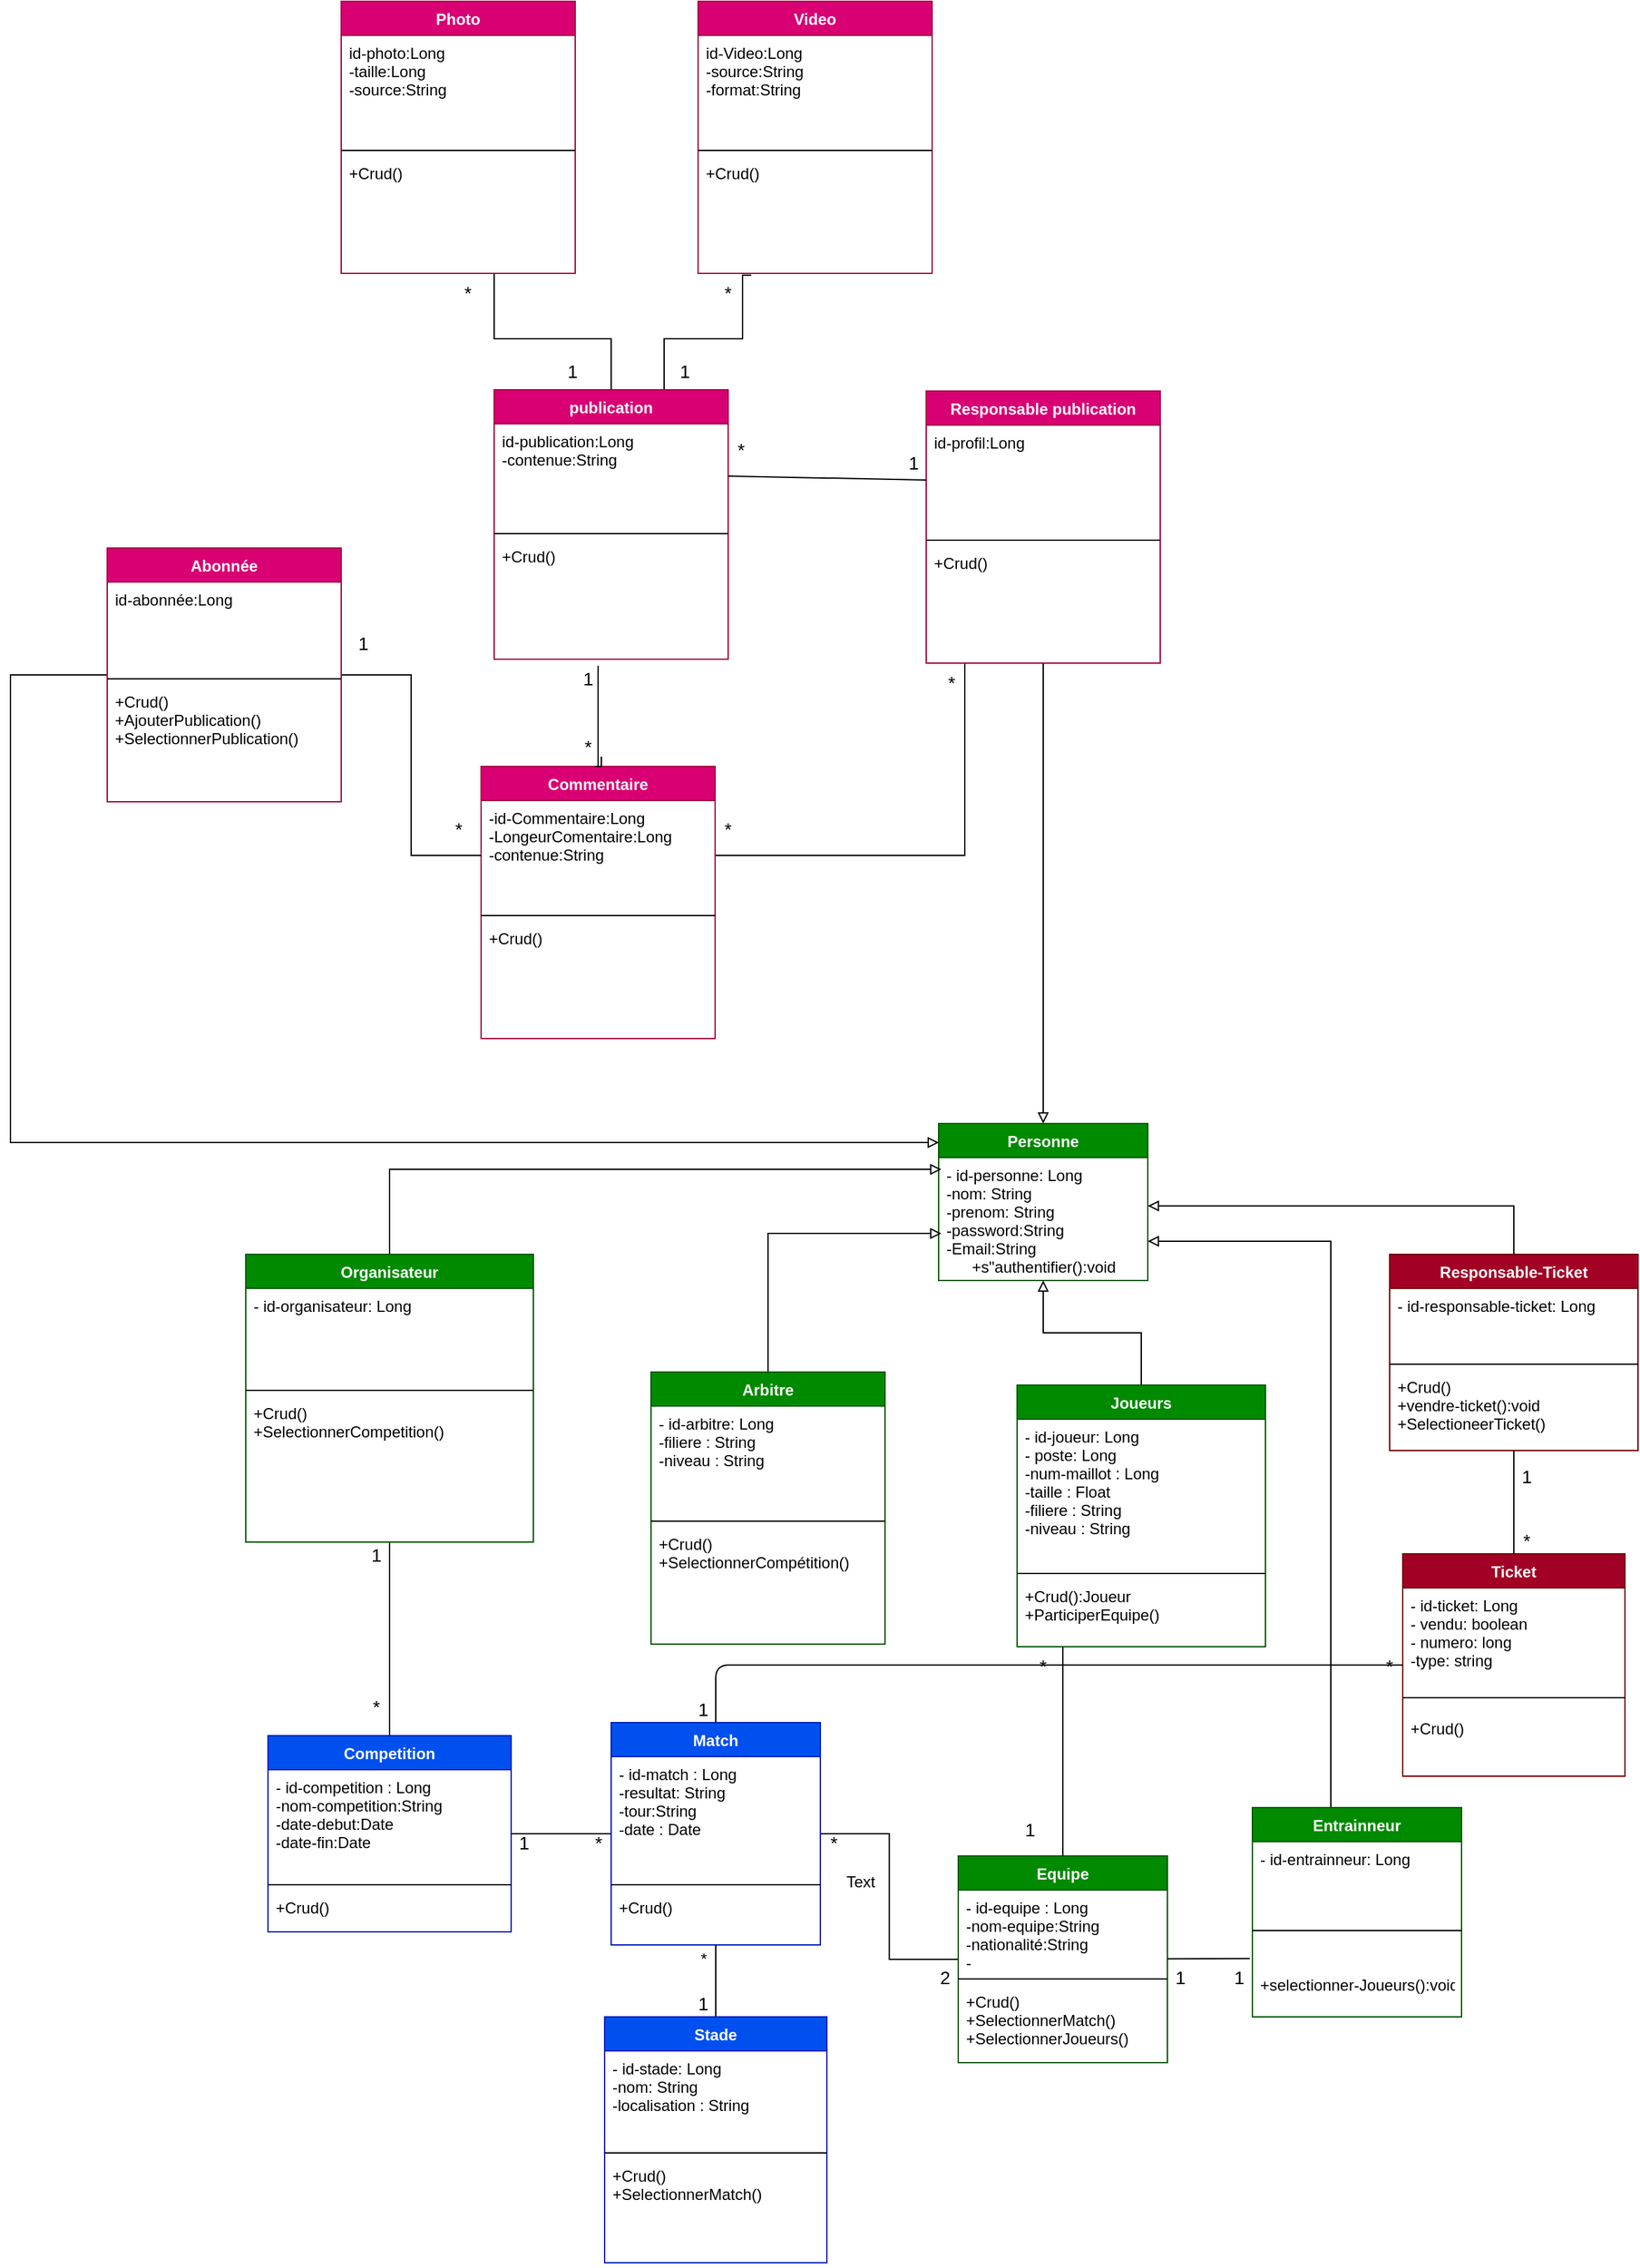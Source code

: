 <mxfile version="14.7.10" type="device" pages="2"><diagram id="0R8oDbsR7RouIfkPIy6a" name="Page-1"><mxGraphModel dx="1038" dy="1748" grid="1" gridSize="10" guides="1" tooltips="1" connect="1" arrows="1" fold="1" page="1" pageScale="1" pageWidth="827" pageHeight="1169" math="0" shadow="0"><root><mxCell id="0"/><mxCell id="1" parent="0"/><mxCell id="LgcSJFFWwLuW4FMPAhSL-1" value="Personne" style="swimlane;fontStyle=1;align=center;verticalAlign=top;childLayout=stackLayout;horizontal=1;startSize=26;horizontalStack=0;resizeParent=1;resizeParentMax=0;resizeLast=0;collapsible=1;marginBottom=0;fillColor=#008a00;strokeColor=#005700;fontColor=#ffffff;" parent="1" vertex="1"><mxGeometry x="960" y="650" width="160" height="120" as="geometry"/></mxCell><mxCell id="LgcSJFFWwLuW4FMPAhSL-2" value="- id-personne: Long&#10;-nom: String&#10;-prenom: String&#10;-password:String&#10;-Email:String" style="text;strokeColor=none;fillColor=none;align=left;verticalAlign=top;spacingLeft=4;spacingRight=4;overflow=hidden;rotatable=0;points=[[0,0.5],[1,0.5]];portConstraint=eastwest;" parent="LgcSJFFWwLuW4FMPAhSL-1" vertex="1"><mxGeometry y="26" width="160" height="74" as="geometry"/></mxCell><mxCell id="LgcSJFFWwLuW4FMPAhSL-3" value="+s&quot;authentifier():void" style="text;html=1;align=center;verticalAlign=middle;resizable=0;points=[];autosize=1;" parent="LgcSJFFWwLuW4FMPAhSL-1" vertex="1"><mxGeometry y="100" width="160" height="20" as="geometry"/></mxCell><mxCell id="LgcSJFFWwLuW4FMPAhSL-47" style="edgeStyle=orthogonalEdgeStyle;rounded=0;orthogonalLoop=1;jettySize=auto;html=1;exitX=0.5;exitY=0;exitDx=0;exitDy=0;endArrow=block;endFill=0;" parent="1" source="LgcSJFFWwLuW4FMPAhSL-5" target="LgcSJFFWwLuW4FMPAhSL-1" edge="1"><mxGeometry relative="1" as="geometry"/></mxCell><mxCell id="LgcSJFFWwLuW4FMPAhSL-5" value="Joueurs" style="swimlane;fontStyle=1;align=center;verticalAlign=top;childLayout=stackLayout;horizontal=1;startSize=26;horizontalStack=0;resizeParent=1;resizeParentMax=0;resizeLast=0;collapsible=1;marginBottom=0;fillColor=#008a00;strokeColor=#005700;fontColor=#ffffff;" parent="1" vertex="1"><mxGeometry x="1020" y="850" width="190" height="200" as="geometry"/></mxCell><mxCell id="LgcSJFFWwLuW4FMPAhSL-6" value="- id-joueur: Long&#10;- poste: Long&#10;-num-maillot : Long&#10;-taille : Float&#10;-filiere : String&#10;-niveau : String" style="text;strokeColor=none;fillColor=none;align=left;verticalAlign=top;spacingLeft=4;spacingRight=4;overflow=hidden;rotatable=0;points=[[0,0.5],[1,0.5]];portConstraint=eastwest;" parent="LgcSJFFWwLuW4FMPAhSL-5" vertex="1"><mxGeometry y="26" width="190" height="114" as="geometry"/></mxCell><mxCell id="LgcSJFFWwLuW4FMPAhSL-7" value="" style="line;strokeWidth=1;fillColor=none;align=left;verticalAlign=middle;spacingTop=-1;spacingLeft=3;spacingRight=3;rotatable=0;labelPosition=right;points=[];portConstraint=eastwest;" parent="LgcSJFFWwLuW4FMPAhSL-5" vertex="1"><mxGeometry y="140" width="190" height="8" as="geometry"/></mxCell><mxCell id="LgcSJFFWwLuW4FMPAhSL-8" value="+Crud():Joueur&#10;+ParticiperEquipe()" style="text;strokeColor=none;fillColor=none;align=left;verticalAlign=top;spacingLeft=4;spacingRight=4;overflow=hidden;rotatable=0;points=[[0,0.5],[1,0.5]];portConstraint=eastwest;" parent="LgcSJFFWwLuW4FMPAhSL-5" vertex="1"><mxGeometry y="148" width="190" height="52" as="geometry"/></mxCell><mxCell id="LgcSJFFWwLuW4FMPAhSL-55" style="edgeStyle=orthogonalEdgeStyle;rounded=0;orthogonalLoop=1;jettySize=auto;html=1;endArrow=none;endFill=0;" parent="1" source="LgcSJFFWwLuW4FMPAhSL-9" target="LgcSJFFWwLuW4FMPAhSL-13" edge="1"><mxGeometry relative="1" as="geometry"/></mxCell><mxCell id="LgcSJFFWwLuW4FMPAhSL-9" value="Equipe" style="swimlane;fontStyle=1;align=center;verticalAlign=top;childLayout=stackLayout;horizontal=1;startSize=26;horizontalStack=0;resizeParent=1;resizeParentMax=0;resizeLast=0;collapsible=1;marginBottom=0;fillColor=#008a00;strokeColor=#005700;fontColor=#ffffff;" parent="1" vertex="1"><mxGeometry x="975" y="1210" width="160" height="158" as="geometry"/></mxCell><mxCell id="LgcSJFFWwLuW4FMPAhSL-10" value="- id-equipe : Long&#10;-nom-equipe:String&#10;-nationalité:String&#10;-" style="text;strokeColor=none;fillColor=none;align=left;verticalAlign=top;spacingLeft=4;spacingRight=4;overflow=hidden;rotatable=0;points=[[0,0.5],[1,0.5]];portConstraint=eastwest;" parent="LgcSJFFWwLuW4FMPAhSL-9" vertex="1"><mxGeometry y="26" width="160" height="64" as="geometry"/></mxCell><mxCell id="LgcSJFFWwLuW4FMPAhSL-11" value="" style="line;strokeWidth=1;fillColor=none;align=left;verticalAlign=middle;spacingTop=-1;spacingLeft=3;spacingRight=3;rotatable=0;labelPosition=right;points=[];portConstraint=eastwest;" parent="LgcSJFFWwLuW4FMPAhSL-9" vertex="1"><mxGeometry y="90" width="160" height="8" as="geometry"/></mxCell><mxCell id="LgcSJFFWwLuW4FMPAhSL-12" value="+Crud()&#10;+SelectionnerMatch()&#10;+SelectionnerJoueurs()" style="text;strokeColor=none;fillColor=none;align=left;verticalAlign=top;spacingLeft=4;spacingRight=4;overflow=hidden;rotatable=0;points=[[0,0.5],[1,0.5]];portConstraint=eastwest;" parent="LgcSJFFWwLuW4FMPAhSL-9" vertex="1"><mxGeometry y="98" width="160" height="60" as="geometry"/></mxCell><mxCell id="LgcSJFFWwLuW4FMPAhSL-60" style="edgeStyle=none;rounded=0;orthogonalLoop=1;jettySize=auto;html=1;endArrow=none;endFill=0;" parent="1" source="LgcSJFFWwLuW4FMPAhSL-13" target="LgcSJFFWwLuW4FMPAhSL-17" edge="1"><mxGeometry relative="1" as="geometry"/></mxCell><mxCell id="LgcSJFFWwLuW4FMPAhSL-13" value="Match" style="swimlane;fontStyle=1;align=center;verticalAlign=top;childLayout=stackLayout;horizontal=1;startSize=26;horizontalStack=0;resizeParent=1;resizeParentMax=0;resizeLast=0;collapsible=1;marginBottom=0;fillColor=#0050ef;strokeColor=#001DBC;fontColor=#ffffff;" parent="1" vertex="1"><mxGeometry x="709.5" y="1108" width="160" height="170" as="geometry"/></mxCell><mxCell id="LgcSJFFWwLuW4FMPAhSL-14" value="- id-match : Long&#10;-resultat: String&#10;-tour:String&#10;-date : Date&#10;" style="text;strokeColor=none;fillColor=none;align=left;verticalAlign=top;spacingLeft=4;spacingRight=4;overflow=hidden;rotatable=0;points=[[0,0.5],[1,0.5]];portConstraint=eastwest;" parent="LgcSJFFWwLuW4FMPAhSL-13" vertex="1"><mxGeometry y="26" width="160" height="94" as="geometry"/></mxCell><mxCell id="LgcSJFFWwLuW4FMPAhSL-15" value="" style="line;strokeWidth=1;fillColor=none;align=left;verticalAlign=middle;spacingTop=-1;spacingLeft=3;spacingRight=3;rotatable=0;labelPosition=right;points=[];portConstraint=eastwest;" parent="LgcSJFFWwLuW4FMPAhSL-13" vertex="1"><mxGeometry y="120" width="160" height="8" as="geometry"/></mxCell><mxCell id="LgcSJFFWwLuW4FMPAhSL-16" value="+Crud()" style="text;strokeColor=none;fillColor=none;align=left;verticalAlign=top;spacingLeft=4;spacingRight=4;overflow=hidden;rotatable=0;points=[[0,0.5],[1,0.5]];portConstraint=eastwest;" parent="LgcSJFFWwLuW4FMPAhSL-13" vertex="1"><mxGeometry y="128" width="160" height="42" as="geometry"/></mxCell><mxCell id="LgcSJFFWwLuW4FMPAhSL-59" style="edgeStyle=none;rounded=0;orthogonalLoop=1;jettySize=auto;html=1;endArrow=none;endFill=0;" parent="1" source="LgcSJFFWwLuW4FMPAhSL-17" target="LgcSJFFWwLuW4FMPAhSL-25" edge="1"><mxGeometry relative="1" as="geometry"/></mxCell><mxCell id="LgcSJFFWwLuW4FMPAhSL-17" value="Competition" style="swimlane;fontStyle=1;align=center;verticalAlign=top;childLayout=stackLayout;horizontal=1;startSize=26;horizontalStack=0;resizeParent=1;resizeParentMax=0;resizeLast=0;collapsible=1;marginBottom=0;fillColor=#0050ef;strokeColor=#001DBC;fontColor=#ffffff;" parent="1" vertex="1"><mxGeometry x="447" y="1118" width="186" height="150" as="geometry"/></mxCell><mxCell id="LgcSJFFWwLuW4FMPAhSL-18" value="- id-competition : Long&#10;-nom-competition:String&#10;-date-debut:Date&#10;-date-fin:Date" style="text;strokeColor=none;fillColor=none;align=left;verticalAlign=top;spacingLeft=4;spacingRight=4;overflow=hidden;rotatable=0;points=[[0,0.5],[1,0.5]];portConstraint=eastwest;" parent="LgcSJFFWwLuW4FMPAhSL-17" vertex="1"><mxGeometry y="26" width="186" height="84" as="geometry"/></mxCell><mxCell id="LgcSJFFWwLuW4FMPAhSL-19" value="" style="line;strokeWidth=1;fillColor=none;align=left;verticalAlign=middle;spacingTop=-1;spacingLeft=3;spacingRight=3;rotatable=0;labelPosition=right;points=[];portConstraint=eastwest;" parent="LgcSJFFWwLuW4FMPAhSL-17" vertex="1"><mxGeometry y="110" width="186" height="8" as="geometry"/></mxCell><mxCell id="LgcSJFFWwLuW4FMPAhSL-20" value="+Crud()" style="text;strokeColor=none;fillColor=none;align=left;verticalAlign=top;spacingLeft=4;spacingRight=4;overflow=hidden;rotatable=0;points=[[0,0.5],[1,0.5]];portConstraint=eastwest;" parent="LgcSJFFWwLuW4FMPAhSL-17" vertex="1"><mxGeometry y="118" width="186" height="32" as="geometry"/></mxCell><mxCell id="LgcSJFFWwLuW4FMPAhSL-57" style="edgeStyle=orthogonalEdgeStyle;rounded=0;orthogonalLoop=1;jettySize=auto;html=1;endArrow=block;endFill=0;" parent="1" source="LgcSJFFWwLuW4FMPAhSL-21" target="LgcSJFFWwLuW4FMPAhSL-1" edge="1"><mxGeometry relative="1" as="geometry"><Array as="points"><mxPoint x="1260" y="740"/></Array></mxGeometry></mxCell><mxCell id="LgcSJFFWwLuW4FMPAhSL-58" style="rounded=0;orthogonalLoop=1;jettySize=auto;html=1;endArrow=none;endFill=0;exitX=-0.012;exitY=0.143;exitDx=0;exitDy=0;exitPerimeter=0;" parent="1" source="LgcSJFFWwLuW4FMPAhSL-24" target="LgcSJFFWwLuW4FMPAhSL-9" edge="1"><mxGeometry relative="1" as="geometry"/></mxCell><mxCell id="LgcSJFFWwLuW4FMPAhSL-21" value="Entrainneur" style="swimlane;fontStyle=1;align=center;verticalAlign=top;childLayout=stackLayout;horizontal=1;startSize=26;horizontalStack=0;resizeParent=1;resizeParentMax=0;resizeLast=0;collapsible=1;marginBottom=0;fillColor=#008a00;strokeColor=#005700;fontColor=#ffffff;" parent="1" vertex="1"><mxGeometry x="1200" y="1173" width="160" height="160" as="geometry"/></mxCell><mxCell id="LgcSJFFWwLuW4FMPAhSL-22" value="- id-entrainneur: Long" style="text;align=left;verticalAlign=top;spacingLeft=4;spacingRight=4;overflow=hidden;rotatable=0;points=[[0,0.5],[1,0.5]];portConstraint=eastwest;" parent="LgcSJFFWwLuW4FMPAhSL-21" vertex="1"><mxGeometry y="26" width="160" height="54" as="geometry"/></mxCell><mxCell id="LgcSJFFWwLuW4FMPAhSL-23" value="" style="line;strokeWidth=1;fillColor=none;align=left;verticalAlign=middle;spacingTop=-1;spacingLeft=3;spacingRight=3;rotatable=0;labelPosition=right;points=[];portConstraint=eastwest;" parent="LgcSJFFWwLuW4FMPAhSL-21" vertex="1"><mxGeometry y="80" width="160" height="28" as="geometry"/></mxCell><mxCell id="LgcSJFFWwLuW4FMPAhSL-24" value="&#10;+selectionner-Joueurs():void&#10;" style="text;strokeColor=none;fillColor=none;align=left;verticalAlign=top;spacingLeft=4;spacingRight=4;overflow=hidden;rotatable=0;points=[[0,0.5],[1,0.5]];portConstraint=eastwest;" parent="LgcSJFFWwLuW4FMPAhSL-21" vertex="1"><mxGeometry y="108" width="160" height="52" as="geometry"/></mxCell><mxCell id="LgcSJFFWwLuW4FMPAhSL-51" style="edgeStyle=orthogonalEdgeStyle;rounded=0;orthogonalLoop=1;jettySize=auto;html=1;entryX=0.013;entryY=0.122;entryDx=0;entryDy=0;entryPerimeter=0;endArrow=block;endFill=0;" parent="1" source="LgcSJFFWwLuW4FMPAhSL-25" target="LgcSJFFWwLuW4FMPAhSL-2" edge="1"><mxGeometry relative="1" as="geometry"><Array as="points"><mxPoint x="540" y="685"/></Array></mxGeometry></mxCell><mxCell id="LgcSJFFWwLuW4FMPAhSL-25" value="Organisateur" style="swimlane;fontStyle=1;align=center;verticalAlign=top;childLayout=stackLayout;horizontal=1;startSize=26;horizontalStack=0;resizeParent=1;resizeParentMax=0;resizeLast=0;collapsible=1;marginBottom=0;fillColor=#008a00;strokeColor=#005700;fontColor=#ffffff;" parent="1" vertex="1"><mxGeometry x="430" y="750" width="220" height="220" as="geometry"/></mxCell><mxCell id="LgcSJFFWwLuW4FMPAhSL-26" value="- id-organisateur: Long&#10;" style="text;strokeColor=none;fillColor=none;align=left;verticalAlign=top;spacingLeft=4;spacingRight=4;overflow=hidden;rotatable=0;points=[[0,0.5],[1,0.5]];portConstraint=eastwest;" parent="LgcSJFFWwLuW4FMPAhSL-25" vertex="1"><mxGeometry y="26" width="220" height="74" as="geometry"/></mxCell><mxCell id="LgcSJFFWwLuW4FMPAhSL-27" value="" style="line;strokeWidth=1;fillColor=none;align=left;verticalAlign=middle;spacingTop=-1;spacingLeft=3;spacingRight=3;rotatable=0;labelPosition=right;points=[];portConstraint=eastwest;" parent="LgcSJFFWwLuW4FMPAhSL-25" vertex="1"><mxGeometry y="100" width="220" height="8" as="geometry"/></mxCell><mxCell id="LgcSJFFWwLuW4FMPAhSL-28" value="+Crud()&#10;+SelectionnerCompetition()" style="text;strokeColor=none;fillColor=none;align=left;verticalAlign=top;spacingLeft=4;spacingRight=4;overflow=hidden;rotatable=0;points=[[0,0.5],[1,0.5]];portConstraint=eastwest;" parent="LgcSJFFWwLuW4FMPAhSL-25" vertex="1"><mxGeometry y="108" width="220" height="112" as="geometry"/></mxCell><mxCell id="LgcSJFFWwLuW4FMPAhSL-50" style="edgeStyle=orthogonalEdgeStyle;rounded=0;orthogonalLoop=1;jettySize=auto;html=1;entryX=0.013;entryY=0.784;entryDx=0;entryDy=0;entryPerimeter=0;endArrow=block;endFill=0;" parent="1" source="LgcSJFFWwLuW4FMPAhSL-29" target="LgcSJFFWwLuW4FMPAhSL-2" edge="1"><mxGeometry relative="1" as="geometry"/></mxCell><mxCell id="LgcSJFFWwLuW4FMPAhSL-29" value="Arbitre" style="swimlane;fontStyle=1;align=center;verticalAlign=top;childLayout=stackLayout;horizontal=1;startSize=26;horizontalStack=0;resizeParent=1;resizeParentMax=0;resizeLast=0;collapsible=1;marginBottom=0;fillColor=#008a00;strokeColor=#005700;fontColor=#ffffff;" parent="1" vertex="1"><mxGeometry x="740" y="840" width="179" height="208" as="geometry"/></mxCell><mxCell id="LgcSJFFWwLuW4FMPAhSL-30" value="- id-arbitre: Long&#10;-filiere : String&#10;-niveau : String&#10;" style="text;strokeColor=none;fillColor=none;align=left;verticalAlign=top;spacingLeft=4;spacingRight=4;overflow=hidden;rotatable=0;points=[[0,0.5],[1,0.5]];portConstraint=eastwest;" parent="LgcSJFFWwLuW4FMPAhSL-29" vertex="1"><mxGeometry y="26" width="179" height="84" as="geometry"/></mxCell><mxCell id="LgcSJFFWwLuW4FMPAhSL-31" value="" style="line;strokeWidth=1;fillColor=none;align=left;verticalAlign=middle;spacingTop=-1;spacingLeft=3;spacingRight=3;rotatable=0;labelPosition=right;points=[];portConstraint=eastwest;" parent="LgcSJFFWwLuW4FMPAhSL-29" vertex="1"><mxGeometry y="110" width="179" height="8" as="geometry"/></mxCell><mxCell id="LgcSJFFWwLuW4FMPAhSL-32" value="+Crud()&#10;+SelectionnerCompétition()" style="text;strokeColor=none;fillColor=none;align=left;verticalAlign=top;spacingLeft=4;spacingRight=4;overflow=hidden;rotatable=0;points=[[0,0.5],[1,0.5]];portConstraint=eastwest;" parent="LgcSJFFWwLuW4FMPAhSL-29" vertex="1"><mxGeometry y="118" width="179" height="90" as="geometry"/></mxCell><mxCell id="LgcSJFFWwLuW4FMPAhSL-56" style="edgeStyle=orthogonalEdgeStyle;rounded=0;orthogonalLoop=1;jettySize=auto;html=1;endArrow=none;endFill=0;" parent="1" source="LgcSJFFWwLuW4FMPAhSL-33" target="LgcSJFFWwLuW4FMPAhSL-13" edge="1"><mxGeometry relative="1" as="geometry"/></mxCell><mxCell id="LgcSJFFWwLuW4FMPAhSL-33" value="Stade" style="swimlane;fontStyle=1;align=center;verticalAlign=top;childLayout=stackLayout;horizontal=1;startSize=26;horizontalStack=0;resizeParent=1;resizeParentMax=0;resizeLast=0;collapsible=1;marginBottom=0;fillColor=#0050ef;strokeColor=#001DBC;fontColor=#ffffff;" parent="1" vertex="1"><mxGeometry x="704.5" y="1333" width="170" height="188" as="geometry"/></mxCell><mxCell id="LgcSJFFWwLuW4FMPAhSL-34" value="- id-stade: Long&#10;-nom: String&#10;-localisation : String&#10;" style="text;strokeColor=none;fillColor=none;align=left;verticalAlign=top;spacingLeft=4;spacingRight=4;overflow=hidden;rotatable=0;points=[[0,0.5],[1,0.5]];portConstraint=eastwest;" parent="LgcSJFFWwLuW4FMPAhSL-33" vertex="1"><mxGeometry y="26" width="170" height="74" as="geometry"/></mxCell><mxCell id="LgcSJFFWwLuW4FMPAhSL-35" value="" style="line;strokeWidth=1;fillColor=none;align=left;verticalAlign=middle;spacingTop=-1;spacingLeft=3;spacingRight=3;rotatable=0;labelPosition=right;points=[];portConstraint=eastwest;" parent="LgcSJFFWwLuW4FMPAhSL-33" vertex="1"><mxGeometry y="100" width="170" height="8" as="geometry"/></mxCell><mxCell id="LgcSJFFWwLuW4FMPAhSL-36" value="+Crud()&#10;+SelectionnerMatch()" style="text;strokeColor=none;fillColor=none;align=left;verticalAlign=top;spacingLeft=4;spacingRight=4;overflow=hidden;rotatable=0;points=[[0,0.5],[1,0.5]];portConstraint=eastwest;" parent="LgcSJFFWwLuW4FMPAhSL-33" vertex="1"><mxGeometry y="108" width="170" height="80" as="geometry"/></mxCell><mxCell id="LgcSJFFWwLuW4FMPAhSL-49" style="edgeStyle=orthogonalEdgeStyle;rounded=0;orthogonalLoop=1;jettySize=auto;html=1;endArrow=block;endFill=0;entryX=1;entryY=0.5;entryDx=0;entryDy=0;" parent="1" source="LgcSJFFWwLuW4FMPAhSL-37" target="LgcSJFFWwLuW4FMPAhSL-2" edge="1"><mxGeometry relative="1" as="geometry"><mxPoint x="1260" y="710" as="targetPoint"/><Array as="points"><mxPoint x="1400" y="713"/></Array></mxGeometry></mxCell><mxCell id="LgcSJFFWwLuW4FMPAhSL-37" value="Responsable-Ticket" style="swimlane;fontStyle=1;align=center;verticalAlign=top;childLayout=stackLayout;horizontal=1;startSize=26;horizontalStack=0;resizeParent=1;resizeParentMax=0;resizeLast=0;collapsible=1;marginBottom=0;fillColor=#a20025;strokeColor=#6F0000;fontColor=#ffffff;" parent="1" vertex="1"><mxGeometry x="1305" y="750" width="190" height="150" as="geometry"/></mxCell><mxCell id="LgcSJFFWwLuW4FMPAhSL-38" value="- id-responsable-ticket: Long&#10;" style="text;strokeColor=none;fillColor=none;align=left;verticalAlign=top;spacingLeft=4;spacingRight=4;overflow=hidden;rotatable=0;points=[[0,0.5],[1,0.5]];portConstraint=eastwest;" parent="LgcSJFFWwLuW4FMPAhSL-37" vertex="1"><mxGeometry y="26" width="190" height="54" as="geometry"/></mxCell><mxCell id="LgcSJFFWwLuW4FMPAhSL-39" value="" style="line;strokeWidth=1;fillColor=none;align=left;verticalAlign=middle;spacingTop=-1;spacingLeft=3;spacingRight=3;rotatable=0;labelPosition=right;points=[];portConstraint=eastwest;" parent="LgcSJFFWwLuW4FMPAhSL-37" vertex="1"><mxGeometry y="80" width="190" height="8" as="geometry"/></mxCell><mxCell id="LgcSJFFWwLuW4FMPAhSL-40" value="+Crud()&#10;+vendre-ticket():void&#10;+SelectioneerTicket()" style="text;strokeColor=none;fillColor=none;align=left;verticalAlign=top;spacingLeft=4;spacingRight=4;overflow=hidden;rotatable=0;points=[[0,0.5],[1,0.5]];portConstraint=eastwest;" parent="LgcSJFFWwLuW4FMPAhSL-37" vertex="1"><mxGeometry y="88" width="190" height="62" as="geometry"/></mxCell><mxCell id="LgcSJFFWwLuW4FMPAhSL-41" value="Ticket" style="swimlane;fontStyle=1;align=center;verticalAlign=top;childLayout=stackLayout;horizontal=1;startSize=26;horizontalStack=0;resizeParent=1;resizeParentMax=0;resizeLast=0;collapsible=1;marginBottom=0;fillColor=#a20025;strokeColor=#6F0000;fontColor=#ffffff;" parent="1" vertex="1"><mxGeometry x="1315" y="979" width="170" height="170" as="geometry"/></mxCell><mxCell id="LgcSJFFWwLuW4FMPAhSL-42" value="- id-ticket: Long&#10;- vendu: boolean&#10;- numero: long&#10;-type: string&#10;" style="text;strokeColor=none;fillColor=none;align=left;verticalAlign=top;spacingLeft=4;spacingRight=4;overflow=hidden;rotatable=0;points=[[0,0.5],[1,0.5]];portConstraint=eastwest;" parent="LgcSJFFWwLuW4FMPAhSL-41" vertex="1"><mxGeometry y="26" width="170" height="74" as="geometry"/></mxCell><mxCell id="LgcSJFFWwLuW4FMPAhSL-43" value="" style="line;strokeWidth=1;fillColor=none;align=left;verticalAlign=middle;spacingTop=-1;spacingLeft=3;spacingRight=3;rotatable=0;labelPosition=right;points=[];portConstraint=eastwest;" parent="LgcSJFFWwLuW4FMPAhSL-41" vertex="1"><mxGeometry y="100" width="170" height="20" as="geometry"/></mxCell><mxCell id="LgcSJFFWwLuW4FMPAhSL-44" value="+Crud()" style="text;strokeColor=none;fillColor=none;align=left;verticalAlign=top;spacingLeft=4;spacingRight=4;overflow=hidden;rotatable=0;points=[[0,0.5],[1,0.5]];portConstraint=eastwest;" parent="LgcSJFFWwLuW4FMPAhSL-41" vertex="1"><mxGeometry y="120" width="170" height="50" as="geometry"/></mxCell><mxCell id="LgcSJFFWwLuW4FMPAhSL-53" value="" style="endArrow=none;html=1;entryX=0.5;entryY=0;entryDx=0;entryDy=0;" parent="1" source="LgcSJFFWwLuW4FMPAhSL-37" target="LgcSJFFWwLuW4FMPAhSL-41" edge="1"><mxGeometry width="50" height="50" relative="1" as="geometry"><mxPoint x="1080" y="1020" as="sourcePoint"/><mxPoint x="1130" y="970" as="targetPoint"/><Array as="points"/></mxGeometry></mxCell><mxCell id="LgcSJFFWwLuW4FMPAhSL-54" value="" style="endArrow=none;html=1;exitX=0.5;exitY=0;exitDx=0;exitDy=0;edgeStyle=orthogonalEdgeStyle;" parent="1" source="LgcSJFFWwLuW4FMPAhSL-13" target="LgcSJFFWwLuW4FMPAhSL-41" edge="1"><mxGeometry width="50" height="50" relative="1" as="geometry"><mxPoint x="1080" y="1120" as="sourcePoint"/><mxPoint x="1130" y="1070" as="targetPoint"/></mxGeometry></mxCell><mxCell id="IPeAZgbq9zsPbRp3G20H-5" style="edgeStyle=orthogonalEdgeStyle;rounded=0;orthogonalLoop=1;jettySize=auto;html=1;exitX=1;exitY=0.5;exitDx=0;exitDy=0;" parent="1" source="LgcSJFFWwLuW4FMPAhSL-61" edge="1"><mxGeometry relative="1" as="geometry"><mxPoint x="1420" y="920" as="targetPoint"/></mxGeometry></mxCell><mxCell id="LgcSJFFWwLuW4FMPAhSL-61" value="&lt;font style=&quot;font-size: 14px&quot;&gt;1&lt;/font&gt;" style="text;html=1;strokeColor=none;fillColor=none;align=center;verticalAlign=middle;whiteSpace=wrap;rounded=0;" parent="1" vertex="1"><mxGeometry x="1400" y="910" width="20" height="20" as="geometry"/></mxCell><mxCell id="LgcSJFFWwLuW4FMPAhSL-63" value="&lt;font style=&quot;font-size: 14px&quot;&gt;*&lt;/font&gt;" style="text;html=1;strokeColor=none;fillColor=none;align=center;verticalAlign=middle;whiteSpace=wrap;rounded=0;" parent="1" vertex="1"><mxGeometry x="1400" y="959" width="20" height="20" as="geometry"/></mxCell><mxCell id="LgcSJFFWwLuW4FMPAhSL-64" value="&lt;font style=&quot;font-size: 14px&quot;&gt;*&lt;/font&gt;" style="text;html=1;strokeColor=none;fillColor=none;align=center;verticalAlign=middle;whiteSpace=wrap;rounded=0;" parent="1" vertex="1"><mxGeometry x="1295" y="1055" width="20" height="20" as="geometry"/></mxCell><mxCell id="LgcSJFFWwLuW4FMPAhSL-65" value="&lt;font style=&quot;font-size: 14px&quot;&gt;1&lt;/font&gt;" style="text;html=1;strokeColor=none;fillColor=none;align=center;verticalAlign=middle;whiteSpace=wrap;rounded=0;" parent="1" vertex="1"><mxGeometry x="770" y="1088" width="20" height="20" as="geometry"/></mxCell><mxCell id="LgcSJFFWwLuW4FMPAhSL-66" value="&lt;font style=&quot;font-size: 14px&quot;&gt;1&lt;/font&gt;" style="text;html=1;strokeColor=none;fillColor=none;align=center;verticalAlign=middle;whiteSpace=wrap;rounded=0;" parent="1" vertex="1"><mxGeometry x="1135" y="1293" width="20" height="20" as="geometry"/></mxCell><mxCell id="LgcSJFFWwLuW4FMPAhSL-67" value="&lt;font style=&quot;font-size: 14px&quot;&gt;1&lt;/font&gt;" style="text;html=1;strokeColor=none;fillColor=none;align=center;verticalAlign=middle;whiteSpace=wrap;rounded=0;" parent="1" vertex="1"><mxGeometry x="1180" y="1293" width="20" height="20" as="geometry"/></mxCell><mxCell id="LgcSJFFWwLuW4FMPAhSL-68" value="&lt;font style=&quot;font-size: 14px&quot;&gt;2&lt;/font&gt;" style="text;html=1;strokeColor=none;fillColor=none;align=center;verticalAlign=middle;whiteSpace=wrap;rounded=0;" parent="1" vertex="1"><mxGeometry x="955" y="1293" width="20" height="20" as="geometry"/></mxCell><mxCell id="LgcSJFFWwLuW4FMPAhSL-69" value="&lt;font style=&quot;font-size: 14px&quot;&gt;*&lt;/font&gt;" style="text;html=1;strokeColor=none;fillColor=none;align=center;verticalAlign=middle;whiteSpace=wrap;rounded=0;" parent="1" vertex="1"><mxGeometry x="869.5" y="1190" width="20" height="20" as="geometry"/></mxCell><mxCell id="LgcSJFFWwLuW4FMPAhSL-70" value="&lt;font style=&quot;font-size: 14px&quot;&gt;1&lt;/font&gt;" style="text;html=1;strokeColor=none;fillColor=none;align=center;verticalAlign=middle;whiteSpace=wrap;rounded=0;" parent="1" vertex="1"><mxGeometry x="770" y="1313" width="20" height="20" as="geometry"/></mxCell><mxCell id="LgcSJFFWwLuW4FMPAhSL-72" value="&lt;font style=&quot;font-size: 14px&quot;&gt;*&lt;/font&gt;" style="text;html=1;strokeColor=none;fillColor=none;align=center;verticalAlign=middle;whiteSpace=wrap;rounded=0;" parent="1" vertex="1"><mxGeometry x="689.5" y="1190" width="20" height="20" as="geometry"/></mxCell><mxCell id="LgcSJFFWwLuW4FMPAhSL-73" value="&lt;font style=&quot;font-size: 14px&quot;&gt;1&lt;/font&gt;" style="text;html=1;strokeColor=none;fillColor=none;align=center;verticalAlign=middle;whiteSpace=wrap;rounded=0;" parent="1" vertex="1"><mxGeometry x="633" y="1190" width="20" height="20" as="geometry"/></mxCell><mxCell id="LgcSJFFWwLuW4FMPAhSL-74" value="&lt;font style=&quot;font-size: 14px&quot;&gt;1&lt;/font&gt;" style="text;html=1;strokeColor=none;fillColor=none;align=center;verticalAlign=middle;whiteSpace=wrap;rounded=0;" parent="1" vertex="1"><mxGeometry x="520" y="970" width="20" height="20" as="geometry"/></mxCell><mxCell id="LgcSJFFWwLuW4FMPAhSL-75" value="&lt;font style=&quot;font-size: 14px&quot;&gt;*&lt;/font&gt;" style="text;html=1;strokeColor=none;fillColor=none;align=center;verticalAlign=middle;whiteSpace=wrap;rounded=0;" parent="1" vertex="1"><mxGeometry x="520" y="1086" width="20" height="20" as="geometry"/></mxCell><mxCell id="IPeAZgbq9zsPbRp3G20H-6" value="" style="endArrow=none;html=1;edgeStyle=orthogonalEdgeStyle;" parent="1" source="LgcSJFFWwLuW4FMPAhSL-8" target="LgcSJFFWwLuW4FMPAhSL-9" edge="1"><mxGeometry width="50" height="50" relative="1" as="geometry"><mxPoint x="799.5" y="1118" as="sourcePoint"/><mxPoint x="1325" y="1084.067" as="targetPoint"/><Array as="points"><mxPoint x="1055" y="1060"/><mxPoint x="1055" y="1060"/></Array></mxGeometry></mxCell><mxCell id="IPeAZgbq9zsPbRp3G20H-7" value="&lt;font style=&quot;font-size: 14px&quot;&gt;1&lt;/font&gt;" style="text;html=1;strokeColor=none;fillColor=none;align=center;verticalAlign=middle;whiteSpace=wrap;rounded=0;" parent="1" vertex="1"><mxGeometry x="1020" y="1180" width="20" height="20" as="geometry"/></mxCell><mxCell id="IPeAZgbq9zsPbRp3G20H-8" value="&lt;font style=&quot;font-size: 14px&quot;&gt;*&lt;/font&gt;" style="text;html=1;strokeColor=none;fillColor=none;align=center;verticalAlign=middle;whiteSpace=wrap;rounded=0;" parent="1" vertex="1"><mxGeometry x="1030" y="1055" width="20" height="20" as="geometry"/></mxCell><mxCell id="Bunjx28UhkuTV3M8ezKC-23" style="edgeStyle=orthogonalEdgeStyle;rounded=0;orthogonalLoop=1;jettySize=auto;html=1;entryX=1;entryY=0.5;entryDx=0;entryDy=0;endArrow=none;endFill=0;" parent="1" source="a2q0BiWb9Gbwhu8K5qkm-6" target="a2q0BiWb9Gbwhu8K5qkm-36" edge="1"><mxGeometry relative="1" as="geometry"><Array as="points"><mxPoint x="980" y="445"/></Array></mxGeometry></mxCell><mxCell id="Bunjx28UhkuTV3M8ezKC-42" style="edgeStyle=orthogonalEdgeStyle;rounded=0;orthogonalLoop=1;jettySize=auto;html=1;entryX=0.5;entryY=0;entryDx=0;entryDy=0;endArrow=block;endFill=0;" parent="1" source="a2q0BiWb9Gbwhu8K5qkm-6" target="LgcSJFFWwLuW4FMPAhSL-1" edge="1"><mxGeometry relative="1" as="geometry"/></mxCell><mxCell id="a2q0BiWb9Gbwhu8K5qkm-6" value="Responsable publication" style="swimlane;fontStyle=1;align=center;verticalAlign=top;childLayout=stackLayout;horizontal=1;startSize=26;horizontalStack=0;resizeParent=1;resizeParentMax=0;resizeLast=0;collapsible=1;marginBottom=0;fillColor=#d80073;strokeColor=#A50040;fontColor=#ffffff;" parent="1" vertex="1"><mxGeometry x="950.5" y="90" width="179" height="208" as="geometry"/></mxCell><mxCell id="a2q0BiWb9Gbwhu8K5qkm-7" value="id-profil:Long" style="text;strokeColor=none;fillColor=none;align=left;verticalAlign=top;spacingLeft=4;spacingRight=4;overflow=hidden;rotatable=0;points=[[0,0.5],[1,0.5]];portConstraint=eastwest;" parent="a2q0BiWb9Gbwhu8K5qkm-6" vertex="1"><mxGeometry y="26" width="179" height="84" as="geometry"/></mxCell><mxCell id="a2q0BiWb9Gbwhu8K5qkm-8" value="" style="line;strokeWidth=1;fillColor=none;align=left;verticalAlign=middle;spacingTop=-1;spacingLeft=3;spacingRight=3;rotatable=0;labelPosition=right;points=[];portConstraint=eastwest;" parent="a2q0BiWb9Gbwhu8K5qkm-6" vertex="1"><mxGeometry y="110" width="179" height="8" as="geometry"/></mxCell><mxCell id="a2q0BiWb9Gbwhu8K5qkm-9" value="+Crud()&#10;" style="text;strokeColor=none;fillColor=none;align=left;verticalAlign=top;spacingLeft=4;spacingRight=4;overflow=hidden;rotatable=0;points=[[0,0.5],[1,0.5]];portConstraint=eastwest;" parent="a2q0BiWb9Gbwhu8K5qkm-6" vertex="1"><mxGeometry y="118" width="179" height="90" as="geometry"/></mxCell><mxCell id="Bunjx28UhkuTV3M8ezKC-20" style="edgeStyle=orthogonalEdgeStyle;rounded=0;orthogonalLoop=1;jettySize=auto;html=1;endArrow=none;endFill=0;exitX=0.5;exitY=0;exitDx=0;exitDy=0;" parent="1" source="a2q0BiWb9Gbwhu8K5qkm-10" target="a2q0BiWb9Gbwhu8K5qkm-34" edge="1"><mxGeometry relative="1" as="geometry"><mxPoint x="710" y="60" as="sourcePoint"/><Array as="points"><mxPoint x="710" y="50"/><mxPoint x="620" y="50"/></Array></mxGeometry></mxCell><mxCell id="Bunjx28UhkuTV3M8ezKC-21" style="edgeStyle=orthogonalEdgeStyle;rounded=0;orthogonalLoop=1;jettySize=auto;html=1;entryX=0.227;entryY=1.015;entryDx=0;entryDy=0;entryPerimeter=0;endArrow=none;endFill=0;" parent="1" source="a2q0BiWb9Gbwhu8K5qkm-10" target="a2q0BiWb9Gbwhu8K5qkm-30" edge="1"><mxGeometry relative="1" as="geometry"><Array as="points"><mxPoint x="750" y="50"/><mxPoint x="810" y="50"/><mxPoint x="810" y="1"/></Array></mxGeometry></mxCell><mxCell id="a2q0BiWb9Gbwhu8K5qkm-10" value="publication" style="swimlane;fontStyle=1;align=center;verticalAlign=top;childLayout=stackLayout;horizontal=1;startSize=26;horizontalStack=0;resizeParent=1;resizeParentMax=0;resizeLast=0;collapsible=1;marginBottom=0;fillColor=#d80073;strokeColor=#A50040;fontColor=#ffffff;" parent="1" vertex="1"><mxGeometry x="620" y="89" width="179" height="206" as="geometry"/></mxCell><mxCell id="a2q0BiWb9Gbwhu8K5qkm-11" value="id-publication:Long&#10;-contenue:String" style="text;strokeColor=none;fillColor=none;align=left;verticalAlign=top;spacingLeft=4;spacingRight=4;overflow=hidden;rotatable=0;points=[[0,0.5],[1,0.5]];portConstraint=eastwest;" parent="a2q0BiWb9Gbwhu8K5qkm-10" vertex="1"><mxGeometry y="26" width="179" height="80" as="geometry"/></mxCell><mxCell id="a2q0BiWb9Gbwhu8K5qkm-12" value="" style="line;strokeWidth=1;fillColor=none;align=left;verticalAlign=middle;spacingTop=-1;spacingLeft=3;spacingRight=3;rotatable=0;labelPosition=right;points=[];portConstraint=eastwest;" parent="a2q0BiWb9Gbwhu8K5qkm-10" vertex="1"><mxGeometry y="106" width="179" height="8" as="geometry"/></mxCell><mxCell id="a2q0BiWb9Gbwhu8K5qkm-13" value="+Crud()&#10;" style="text;strokeColor=none;fillColor=none;align=left;verticalAlign=top;spacingLeft=4;spacingRight=4;overflow=hidden;rotatable=0;points=[[0,0.5],[1,0.5]];portConstraint=eastwest;" parent="a2q0BiWb9Gbwhu8K5qkm-10" vertex="1"><mxGeometry y="114" width="179" height="92" as="geometry"/></mxCell><mxCell id="a2q0BiWb9Gbwhu8K5qkm-27" value="Video" style="swimlane;fontStyle=1;align=center;verticalAlign=top;childLayout=stackLayout;horizontal=1;startSize=26;horizontalStack=0;resizeParent=1;resizeParentMax=0;resizeLast=0;collapsible=1;marginBottom=0;fillColor=#d80073;strokeColor=#A50040;fontColor=#ffffff;" parent="1" vertex="1"><mxGeometry x="776" y="-208" width="179" height="208" as="geometry"/></mxCell><mxCell id="a2q0BiWb9Gbwhu8K5qkm-28" value="id-Video:Long&#10;-source:String&#10;-format:String" style="text;strokeColor=none;fillColor=none;align=left;verticalAlign=top;spacingLeft=4;spacingRight=4;overflow=hidden;rotatable=0;points=[[0,0.5],[1,0.5]];portConstraint=eastwest;" parent="a2q0BiWb9Gbwhu8K5qkm-27" vertex="1"><mxGeometry y="26" width="179" height="84" as="geometry"/></mxCell><mxCell id="a2q0BiWb9Gbwhu8K5qkm-29" value="" style="line;strokeWidth=1;fillColor=none;align=left;verticalAlign=middle;spacingTop=-1;spacingLeft=3;spacingRight=3;rotatable=0;labelPosition=right;points=[];portConstraint=eastwest;" parent="a2q0BiWb9Gbwhu8K5qkm-27" vertex="1"><mxGeometry y="110" width="179" height="8" as="geometry"/></mxCell><mxCell id="a2q0BiWb9Gbwhu8K5qkm-30" value="+Crud()&#10;" style="text;strokeColor=none;fillColor=none;align=left;verticalAlign=top;spacingLeft=4;spacingRight=4;overflow=hidden;rotatable=0;points=[[0,0.5],[1,0.5]];portConstraint=eastwest;" parent="a2q0BiWb9Gbwhu8K5qkm-27" vertex="1"><mxGeometry y="118" width="179" height="90" as="geometry"/></mxCell><mxCell id="a2q0BiWb9Gbwhu8K5qkm-31" value="Photo" style="swimlane;fontStyle=1;align=center;verticalAlign=top;childLayout=stackLayout;horizontal=1;startSize=26;horizontalStack=0;resizeParent=1;resizeParentMax=0;resizeLast=0;collapsible=1;marginBottom=0;fillColor=#d80073;strokeColor=#A50040;fontColor=#ffffff;" parent="1" vertex="1"><mxGeometry x="503" y="-208" width="179" height="208" as="geometry"/></mxCell><mxCell id="a2q0BiWb9Gbwhu8K5qkm-32" value="id-photo:Long&#10;-taille:Long&#10;-source:String" style="text;strokeColor=none;fillColor=none;align=left;verticalAlign=top;spacingLeft=4;spacingRight=4;overflow=hidden;rotatable=0;points=[[0,0.5],[1,0.5]];portConstraint=eastwest;" parent="a2q0BiWb9Gbwhu8K5qkm-31" vertex="1"><mxGeometry y="26" width="179" height="84" as="geometry"/></mxCell><mxCell id="a2q0BiWb9Gbwhu8K5qkm-33" value="" style="line;strokeWidth=1;fillColor=none;align=left;verticalAlign=middle;spacingTop=-1;spacingLeft=3;spacingRight=3;rotatable=0;labelPosition=right;points=[];portConstraint=eastwest;" parent="a2q0BiWb9Gbwhu8K5qkm-31" vertex="1"><mxGeometry y="110" width="179" height="8" as="geometry"/></mxCell><mxCell id="a2q0BiWb9Gbwhu8K5qkm-34" value="+Crud()&#10;" style="text;strokeColor=none;fillColor=none;align=left;verticalAlign=top;spacingLeft=4;spacingRight=4;overflow=hidden;rotatable=0;points=[[0,0.5],[1,0.5]];portConstraint=eastwest;" parent="a2q0BiWb9Gbwhu8K5qkm-31" vertex="1"><mxGeometry y="118" width="179" height="90" as="geometry"/></mxCell><mxCell id="Bunjx28UhkuTV3M8ezKC-37" style="edgeStyle=orthogonalEdgeStyle;rounded=0;orthogonalLoop=1;jettySize=auto;html=1;endArrow=none;endFill=0;" parent="1" source="a2q0BiWb9Gbwhu8K5qkm-35" edge="1"><mxGeometry relative="1" as="geometry"><mxPoint x="699.5" y="300" as="targetPoint"/></mxGeometry></mxCell><mxCell id="a2q0BiWb9Gbwhu8K5qkm-35" value="Commentaire" style="swimlane;fontStyle=1;align=center;verticalAlign=top;childLayout=stackLayout;horizontal=1;startSize=26;horizontalStack=0;resizeParent=1;resizeParentMax=0;resizeLast=0;collapsible=1;marginBottom=0;fillColor=#d80073;strokeColor=#A50040;fontColor=#ffffff;" parent="1" vertex="1"><mxGeometry x="610" y="377" width="179" height="208" as="geometry"/></mxCell><mxCell id="a2q0BiWb9Gbwhu8K5qkm-36" value="-id-Commentaire:Long&#10;-LongeurComentaire:Long&#10;-contenue:String" style="text;strokeColor=none;fillColor=none;align=left;verticalAlign=top;spacingLeft=4;spacingRight=4;overflow=hidden;rotatable=0;points=[[0,0.5],[1,0.5]];portConstraint=eastwest;" parent="a2q0BiWb9Gbwhu8K5qkm-35" vertex="1"><mxGeometry y="26" width="179" height="84" as="geometry"/></mxCell><mxCell id="a2q0BiWb9Gbwhu8K5qkm-37" value="" style="line;strokeWidth=1;fillColor=none;align=left;verticalAlign=middle;spacingTop=-1;spacingLeft=3;spacingRight=3;rotatable=0;labelPosition=right;points=[];portConstraint=eastwest;" parent="a2q0BiWb9Gbwhu8K5qkm-35" vertex="1"><mxGeometry y="110" width="179" height="8" as="geometry"/></mxCell><mxCell id="a2q0BiWb9Gbwhu8K5qkm-38" value="+Crud()&#10;" style="text;strokeColor=none;fillColor=none;align=left;verticalAlign=top;spacingLeft=4;spacingRight=4;overflow=hidden;rotatable=0;points=[[0,0.5],[1,0.5]];portConstraint=eastwest;" parent="a2q0BiWb9Gbwhu8K5qkm-35" vertex="1"><mxGeometry y="118" width="179" height="90" as="geometry"/></mxCell><mxCell id="a2q0BiWb9Gbwhu8K5qkm-46" style="rounded=0;orthogonalLoop=1;jettySize=auto;html=1;endArrow=none;endFill=0;exitX=1;exitY=0.5;exitDx=0;exitDy=0;entryX=0;entryY=0.5;entryDx=0;entryDy=0;" parent="1" source="a2q0BiWb9Gbwhu8K5qkm-11" target="a2q0BiWb9Gbwhu8K5qkm-7" edge="1"><mxGeometry relative="1" as="geometry"><mxPoint x="970" y="358" as="sourcePoint"/><mxPoint x="769" y="358" as="targetPoint"/></mxGeometry></mxCell><mxCell id="bjCcO7azgaejrGp7M6ZI-1" value="Text" style="text;html=1;align=center;verticalAlign=middle;resizable=0;points=[];autosize=1;strokeColor=none;" parent="1" vertex="1"><mxGeometry x="880" y="1220" width="40" height="20" as="geometry"/></mxCell><mxCell id="7SKvbJc2LXQXykz9Z067-6" value="*" style="text;html=1;align=center;verticalAlign=middle;resizable=0;points=[];autosize=1;strokeColor=none;" parent="1" vertex="1"><mxGeometry x="770" y="1279" width="20" height="20" as="geometry"/></mxCell><mxCell id="Bunjx28UhkuTV3M8ezKC-24" style="edgeStyle=orthogonalEdgeStyle;rounded=0;orthogonalLoop=1;jettySize=auto;html=1;endArrow=none;endFill=0;" parent="1" source="Bunjx28UhkuTV3M8ezKC-3" target="a2q0BiWb9Gbwhu8K5qkm-36" edge="1"><mxGeometry relative="1" as="geometry"/></mxCell><mxCell id="Bunjx28UhkuTV3M8ezKC-26" style="edgeStyle=orthogonalEdgeStyle;rounded=0;orthogonalLoop=1;jettySize=auto;html=1;endArrow=block;endFill=0;entryX=0.001;entryY=0.121;entryDx=0;entryDy=0;entryPerimeter=0;" parent="1" source="Bunjx28UhkuTV3M8ezKC-3" target="LgcSJFFWwLuW4FMPAhSL-1" edge="1"><mxGeometry relative="1" as="geometry"><Array as="points"><mxPoint x="250" y="307"/><mxPoint x="250" y="664"/></Array></mxGeometry></mxCell><mxCell id="Bunjx28UhkuTV3M8ezKC-3" value="Abonnée" style="swimlane;fontStyle=1;align=center;verticalAlign=top;childLayout=stackLayout;horizontal=1;startSize=26;horizontalStack=0;resizeParent=1;resizeParentMax=0;resizeLast=0;collapsible=1;marginBottom=0;fillColor=#d80073;strokeColor=#A50040;fontColor=#ffffff;" parent="1" vertex="1"><mxGeometry x="324" y="210" width="179" height="194" as="geometry"/></mxCell><mxCell id="Bunjx28UhkuTV3M8ezKC-4" value="id-abonnée:Long" style="text;strokeColor=none;fillColor=none;align=left;verticalAlign=top;spacingLeft=4;spacingRight=4;overflow=hidden;rotatable=0;points=[[0,0.5],[1,0.5]];portConstraint=eastwest;" parent="Bunjx28UhkuTV3M8ezKC-3" vertex="1"><mxGeometry y="26" width="179" height="70" as="geometry"/></mxCell><mxCell id="Bunjx28UhkuTV3M8ezKC-5" value="" style="line;strokeWidth=1;fillColor=none;align=left;verticalAlign=middle;spacingTop=-1;spacingLeft=3;spacingRight=3;rotatable=0;labelPosition=right;points=[];portConstraint=eastwest;" parent="Bunjx28UhkuTV3M8ezKC-3" vertex="1"><mxGeometry y="96" width="179" height="8" as="geometry"/></mxCell><mxCell id="Bunjx28UhkuTV3M8ezKC-6" value="+Crud()&#10;+AjouterPublication()&#10;+SelectionnerPublication()" style="text;strokeColor=none;fillColor=none;align=left;verticalAlign=top;spacingLeft=4;spacingRight=4;overflow=hidden;rotatable=0;points=[[0,0.5],[1,0.5]];portConstraint=eastwest;" parent="Bunjx28UhkuTV3M8ezKC-3" vertex="1"><mxGeometry y="104" width="179" height="90" as="geometry"/></mxCell><mxCell id="Bunjx28UhkuTV3M8ezKC-30" value="&lt;font style=&quot;font-size: 14px&quot;&gt;1&lt;/font&gt;" style="text;html=1;strokeColor=none;fillColor=none;align=center;verticalAlign=middle;whiteSpace=wrap;rounded=0;" parent="1" vertex="1"><mxGeometry x="669.5" y="60" width="20" height="30" as="geometry"/></mxCell><mxCell id="Bunjx28UhkuTV3M8ezKC-31" value="&lt;font style=&quot;font-size: 14px&quot;&gt;1&lt;/font&gt;" style="text;html=1;strokeColor=none;fillColor=none;align=center;verticalAlign=middle;whiteSpace=wrap;rounded=0;" parent="1" vertex="1"><mxGeometry x="756" y="60" width="20" height="30" as="geometry"/></mxCell><mxCell id="Bunjx28UhkuTV3M8ezKC-32" value="&lt;span style=&quot;font-size: 14px&quot;&gt;*&lt;/span&gt;" style="text;html=1;strokeColor=none;fillColor=none;align=center;verticalAlign=middle;whiteSpace=wrap;rounded=0;" parent="1" vertex="1"><mxGeometry x="789" width="20" height="30" as="geometry"/></mxCell><mxCell id="Bunjx28UhkuTV3M8ezKC-33" value="&lt;span style=&quot;font-size: 14px&quot;&gt;*&lt;/span&gt;" style="text;html=1;strokeColor=none;fillColor=none;align=center;verticalAlign=middle;whiteSpace=wrap;rounded=0;" parent="1" vertex="1"><mxGeometry x="590" width="20" height="30" as="geometry"/></mxCell><mxCell id="Bunjx28UhkuTV3M8ezKC-34" value="&lt;span style=&quot;font-size: 14px&quot;&gt;*&lt;/span&gt;" style="text;html=1;strokeColor=none;fillColor=none;align=center;verticalAlign=middle;whiteSpace=wrap;rounded=0;" parent="1" vertex="1"><mxGeometry x="960" y="298" width="20" height="30" as="geometry"/></mxCell><mxCell id="Bunjx28UhkuTV3M8ezKC-35" value="&lt;span style=&quot;font-size: 14px&quot;&gt;*&lt;/span&gt;" style="text;html=1;strokeColor=none;fillColor=none;align=center;verticalAlign=middle;whiteSpace=wrap;rounded=0;" parent="1" vertex="1"><mxGeometry x="789" y="410" width="20" height="30" as="geometry"/></mxCell><mxCell id="Bunjx28UhkuTV3M8ezKC-36" value="&lt;span style=&quot;font-size: 14px&quot;&gt;*&lt;/span&gt;" style="text;html=1;strokeColor=none;fillColor=none;align=center;verticalAlign=middle;whiteSpace=wrap;rounded=0;" parent="1" vertex="1"><mxGeometry x="682" y="347" width="20" height="30" as="geometry"/></mxCell><mxCell id="Bunjx28UhkuTV3M8ezKC-38" style="edgeStyle=orthogonalEdgeStyle;rounded=0;orthogonalLoop=1;jettySize=auto;html=1;exitX=0.75;exitY=1;exitDx=0;exitDy=0;entryX=1;entryY=0.75;entryDx=0;entryDy=0;endArrow=none;endFill=0;" parent="1" source="Bunjx28UhkuTV3M8ezKC-36" target="Bunjx28UhkuTV3M8ezKC-36" edge="1"><mxGeometry relative="1" as="geometry"/></mxCell><mxCell id="Bunjx28UhkuTV3M8ezKC-39" value="&lt;span style=&quot;font-size: 14px&quot;&gt;1&lt;/span&gt;" style="text;html=1;strokeColor=none;fillColor=none;align=center;verticalAlign=middle;whiteSpace=wrap;rounded=0;" parent="1" vertex="1"><mxGeometry x="682" y="295" width="20" height="30" as="geometry"/></mxCell><mxCell id="Bunjx28UhkuTV3M8ezKC-40" value="&lt;span style=&quot;font-size: 14px&quot;&gt;1&lt;/span&gt;" style="text;html=1;strokeColor=none;fillColor=none;align=center;verticalAlign=middle;whiteSpace=wrap;rounded=0;" parent="1" vertex="1"><mxGeometry x="510" y="268" width="20" height="30" as="geometry"/></mxCell><mxCell id="Bunjx28UhkuTV3M8ezKC-41" value="&lt;span style=&quot;font-size: 14px&quot;&gt;*&lt;/span&gt;" style="text;html=1;strokeColor=none;fillColor=none;align=center;verticalAlign=middle;whiteSpace=wrap;rounded=0;" parent="1" vertex="1"><mxGeometry x="582.5" y="410" width="20" height="30" as="geometry"/></mxCell><mxCell id="Bunjx28UhkuTV3M8ezKC-45" value="&lt;span style=&quot;font-size: 14px&quot;&gt;*&lt;/span&gt;" style="text;html=1;strokeColor=none;fillColor=none;align=center;verticalAlign=middle;whiteSpace=wrap;rounded=0;" parent="1" vertex="1"><mxGeometry x="799" y="120" width="20" height="30" as="geometry"/></mxCell><mxCell id="Bunjx28UhkuTV3M8ezKC-46" value="&lt;span style=&quot;font-size: 14px&quot;&gt;1&lt;/span&gt;" style="text;html=1;strokeColor=none;fillColor=none;align=center;verticalAlign=middle;whiteSpace=wrap;rounded=0;" parent="1" vertex="1"><mxGeometry x="930.5" y="130" width="20" height="30" as="geometry"/></mxCell></root></mxGraphModel></diagram><diagram id="-yqNV52LvXEua6UeMe1i" name="Page-2"><mxGraphModel dx="1278" dy="489" grid="1" gridSize="10" guides="1" tooltips="1" connect="1" arrows="1" fold="1" page="1" pageScale="1" pageWidth="827" pageHeight="1169" math="0" shadow="0"><root><mxCell id="j7oiqP3o3sSQdRbn_yQr-0"/><mxCell id="j7oiqP3o3sSQdRbn_yQr-1" parent="j7oiqP3o3sSQdRbn_yQr-0"/></root></mxGraphModel></diagram></mxfile>